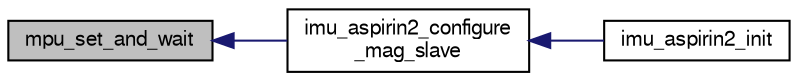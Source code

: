 digraph "mpu_set_and_wait"
{
  edge [fontname="FreeSans",fontsize="10",labelfontname="FreeSans",labelfontsize="10"];
  node [fontname="FreeSans",fontsize="10",shape=record];
  rankdir="LR";
  Node1 [label="mpu_set_and_wait",height=0.2,width=0.4,color="black", fillcolor="grey75", style="filled", fontcolor="black"];
  Node1 -> Node2 [dir="back",color="midnightblue",fontsize="10",style="solid",fontname="FreeSans"];
  Node2 [label="imu_aspirin2_configure\l_mag_slave",height=0.2,width=0.4,color="black", fillcolor="white", style="filled",URL="$imu__aspirin__2__spi_8c.html#abf6960cc99c2b02c7e430f5793ba5e58",tooltip="function to configure hmc5883 mag "];
  Node2 -> Node3 [dir="back",color="midnightblue",fontsize="10",style="solid",fontname="FreeSans"];
  Node3 [label="imu_aspirin2_init",height=0.2,width=0.4,color="black", fillcolor="white", style="filled",URL="$imu__aspirin__2__spi_8h.html#abdd9fac859465eab74ba860b95a7b424"];
}
